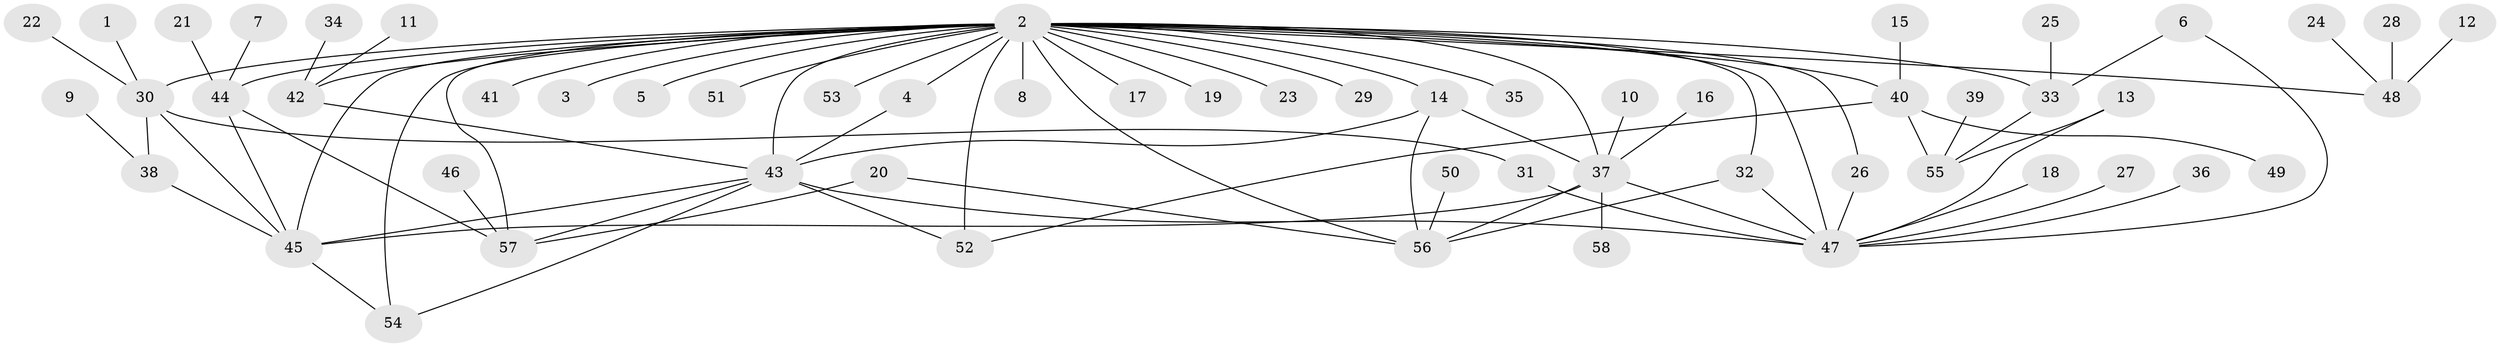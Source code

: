 // original degree distribution, {34: 0.008620689655172414, 6: 0.017241379310344827, 4: 0.06896551724137931, 11: 0.008620689655172414, 9: 0.008620689655172414, 5: 0.05172413793103448, 7: 0.034482758620689655, 1: 0.49137931034482757, 2: 0.20689655172413793, 3: 0.09482758620689655, 8: 0.008620689655172414}
// Generated by graph-tools (version 1.1) at 2025/25/03/09/25 03:25:56]
// undirected, 58 vertices, 84 edges
graph export_dot {
graph [start="1"]
  node [color=gray90,style=filled];
  1;
  2;
  3;
  4;
  5;
  6;
  7;
  8;
  9;
  10;
  11;
  12;
  13;
  14;
  15;
  16;
  17;
  18;
  19;
  20;
  21;
  22;
  23;
  24;
  25;
  26;
  27;
  28;
  29;
  30;
  31;
  32;
  33;
  34;
  35;
  36;
  37;
  38;
  39;
  40;
  41;
  42;
  43;
  44;
  45;
  46;
  47;
  48;
  49;
  50;
  51;
  52;
  53;
  54;
  55;
  56;
  57;
  58;
  1 -- 30 [weight=1.0];
  2 -- 3 [weight=1.0];
  2 -- 4 [weight=1.0];
  2 -- 5 [weight=1.0];
  2 -- 8 [weight=1.0];
  2 -- 14 [weight=1.0];
  2 -- 17 [weight=1.0];
  2 -- 19 [weight=1.0];
  2 -- 23 [weight=1.0];
  2 -- 26 [weight=1.0];
  2 -- 29 [weight=1.0];
  2 -- 30 [weight=3.0];
  2 -- 32 [weight=1.0];
  2 -- 33 [weight=1.0];
  2 -- 35 [weight=1.0];
  2 -- 37 [weight=1.0];
  2 -- 40 [weight=2.0];
  2 -- 41 [weight=1.0];
  2 -- 42 [weight=1.0];
  2 -- 43 [weight=1.0];
  2 -- 44 [weight=2.0];
  2 -- 45 [weight=1.0];
  2 -- 47 [weight=2.0];
  2 -- 48 [weight=2.0];
  2 -- 51 [weight=1.0];
  2 -- 52 [weight=1.0];
  2 -- 53 [weight=1.0];
  2 -- 54 [weight=1.0];
  2 -- 56 [weight=1.0];
  2 -- 57 [weight=1.0];
  4 -- 43 [weight=1.0];
  6 -- 33 [weight=1.0];
  6 -- 47 [weight=1.0];
  7 -- 44 [weight=1.0];
  9 -- 38 [weight=1.0];
  10 -- 37 [weight=1.0];
  11 -- 42 [weight=1.0];
  12 -- 48 [weight=1.0];
  13 -- 47 [weight=1.0];
  13 -- 55 [weight=1.0];
  14 -- 37 [weight=1.0];
  14 -- 43 [weight=1.0];
  14 -- 56 [weight=1.0];
  15 -- 40 [weight=1.0];
  16 -- 37 [weight=1.0];
  18 -- 47 [weight=1.0];
  20 -- 56 [weight=1.0];
  20 -- 57 [weight=1.0];
  21 -- 44 [weight=1.0];
  22 -- 30 [weight=1.0];
  24 -- 48 [weight=1.0];
  25 -- 33 [weight=1.0];
  26 -- 47 [weight=1.0];
  27 -- 47 [weight=1.0];
  28 -- 48 [weight=1.0];
  30 -- 31 [weight=1.0];
  30 -- 38 [weight=1.0];
  30 -- 45 [weight=1.0];
  31 -- 47 [weight=1.0];
  32 -- 47 [weight=1.0];
  32 -- 56 [weight=1.0];
  33 -- 55 [weight=1.0];
  34 -- 42 [weight=1.0];
  36 -- 47 [weight=1.0];
  37 -- 45 [weight=1.0];
  37 -- 47 [weight=1.0];
  37 -- 56 [weight=1.0];
  37 -- 58 [weight=1.0];
  38 -- 45 [weight=2.0];
  39 -- 55 [weight=1.0];
  40 -- 49 [weight=1.0];
  40 -- 52 [weight=1.0];
  40 -- 55 [weight=1.0];
  42 -- 43 [weight=1.0];
  43 -- 45 [weight=1.0];
  43 -- 47 [weight=1.0];
  43 -- 52 [weight=1.0];
  43 -- 54 [weight=1.0];
  43 -- 57 [weight=1.0];
  44 -- 45 [weight=1.0];
  44 -- 57 [weight=1.0];
  45 -- 54 [weight=1.0];
  46 -- 57 [weight=1.0];
  50 -- 56 [weight=1.0];
}

